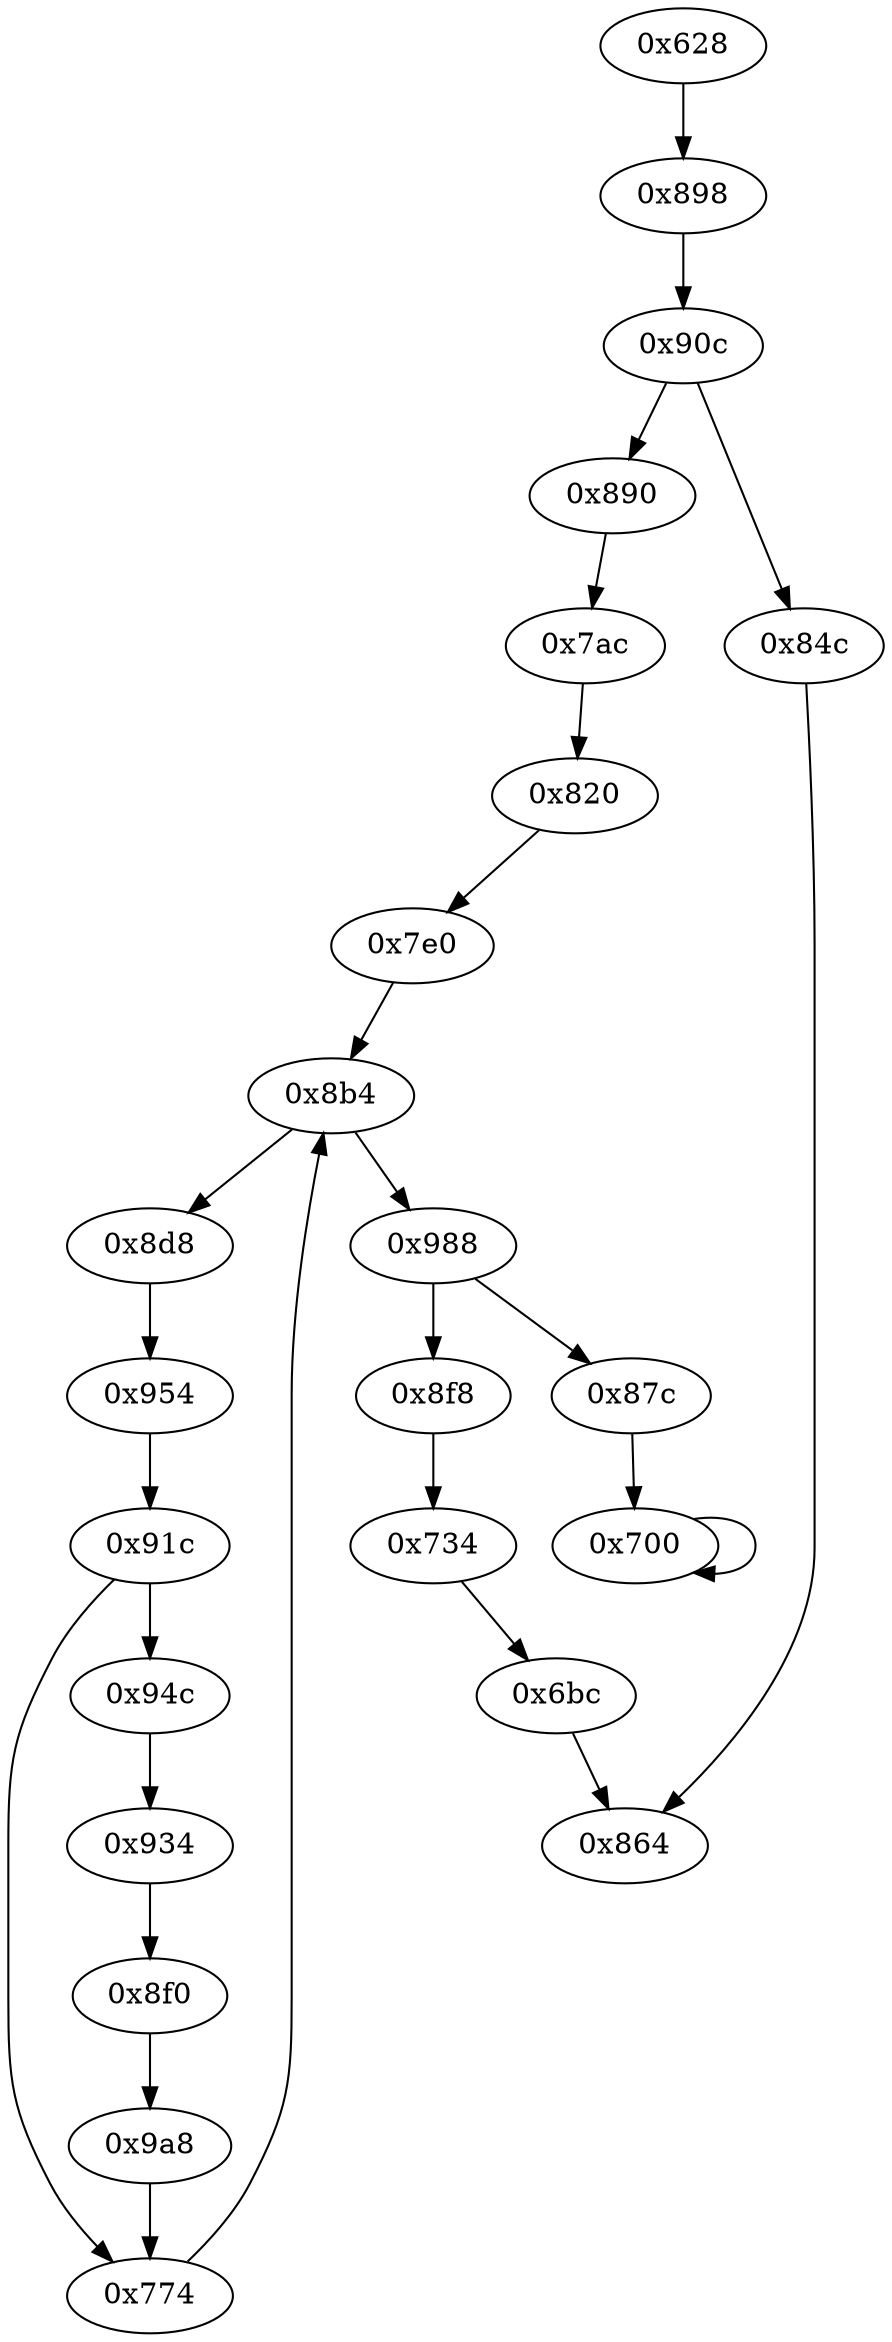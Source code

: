 digraph "" {
	"0x87c"	 [opcode="[u'ldr', u'ldr', u'bl', u'ldr', u'b']"];
	"0x700"	 [opcode="[u'ldr', u'cmp', u'mov', u'b']"];
	"0x87c" -> "0x700";
	"0x8f0"	 [opcode="[u'ldr', u'b']"];
	"0x9a8"	 [opcode="[u'ldr', u'mov', u'b']"];
	"0x8f0" -> "0x9a8";
	"0x988"	 [opcode="[u'ldr', u'ldr', u'cmp', u'mov', u'mov', u'strb', u'ldr', u'b']"];
	"0x988" -> "0x87c";
	"0x8f8"	 [opcode="[u'ldr', u'ldr', u'bl', u'ldr', u'b']"];
	"0x988" -> "0x8f8";
	"0x734"	 [opcode="[u'ldr', u'cmp', u'mov', u'b']"];
	"0x8f8" -> "0x734";
	"0x8d8"	 [opcode="[u'ldr', u'ldr', u'bl', u'str', u'ldr', u'b']"];
	"0x954"	 [opcode="[u'ldr', u'cmp', u'mov', u'mov', u'strb', u'ldr', u'b']"];
	"0x8d8" -> "0x954";
	"0x864"	 [opcode="[u'ldr', u'cmp', u'mov', u'sub', u'pop']"];
	"0x8b4"	 [opcode="[u'str', u'str', u'ldr', u'ldr', u'ldr', u'ldr', u'cmp', u'mov', u'b']"];
	"0x8b4" -> "0x988";
	"0x8b4" -> "0x8d8";
	"0x820"	 [opcode="[u'ldr', u'ldr', u'str', u'ldr', u'b']"];
	"0x7e0"	 [opcode="[u'ldr', u'mov', u'mov', u'ldrb', u'str', u'ldr', u'b']"];
	"0x820" -> "0x7e0";
	"0x6bc"	 [opcode="[u'ldr', u'cmp', u'mov', u'mov', u'b']"];
	"0x734" -> "0x6bc";
	"0x7e0" -> "0x8b4";
	"0x91c"	 [opcode="[u'ldrb', u'ldr', u'ldr', u'cmp', u'mov', u'b']"];
	"0x774"	 [opcode="[u'ldr', u'mov', u'add', u'ldr', u'b']"];
	"0x91c" -> "0x774";
	"0x94c"	 [opcode="[u'ldr', u'b']"];
	"0x91c" -> "0x94c";
	"0x6bc" -> "0x864";
	"0x774" -> "0x8b4";
	"0x7ac"	 [opcode="[u'ldr', u'str', u'ldr', u'b']"];
	"0x7ac" -> "0x820";
	"0x934"	 [opcode="[u'ldr', u'ldr', u'add', u'str', u'ldr', u'b']"];
	"0x94c" -> "0x934";
	"0x954" -> "0x91c";
	"0x898"	 [opcode="[u'ldr', u'cmp', u'mov', u'mov', u'strb', u'ldr', u'b']"];
	"0x90c"	 [opcode="[u'ldrb', u'ldr', u'ldr', u'b']"];
	"0x898" -> "0x90c";
	"0x9a8" -> "0x774";
	"0x890"	 [opcode="[u'ldr', u'b']"];
	"0x890" -> "0x7ac";
	"0x934" -> "0x8f0";
	"0x700" -> "0x700";
	"0x628"	 [opcode="[u'push', u'add', u'sub', u'str', u'add', u'str', u'ldr', u'ldr', u'str', u'ldr', u'ldr', u'ldr', u'ldr', u'add', u'str', u'ldr', \
u'add', u'str', u'b']"];
	"0x628" -> "0x898";
	"0x84c"	 [opcode="[u'mov', u'mov', u'b']"];
	"0x84c" -> "0x864";
	"0x90c" -> "0x890";
	"0x90c" -> "0x84c";
}
